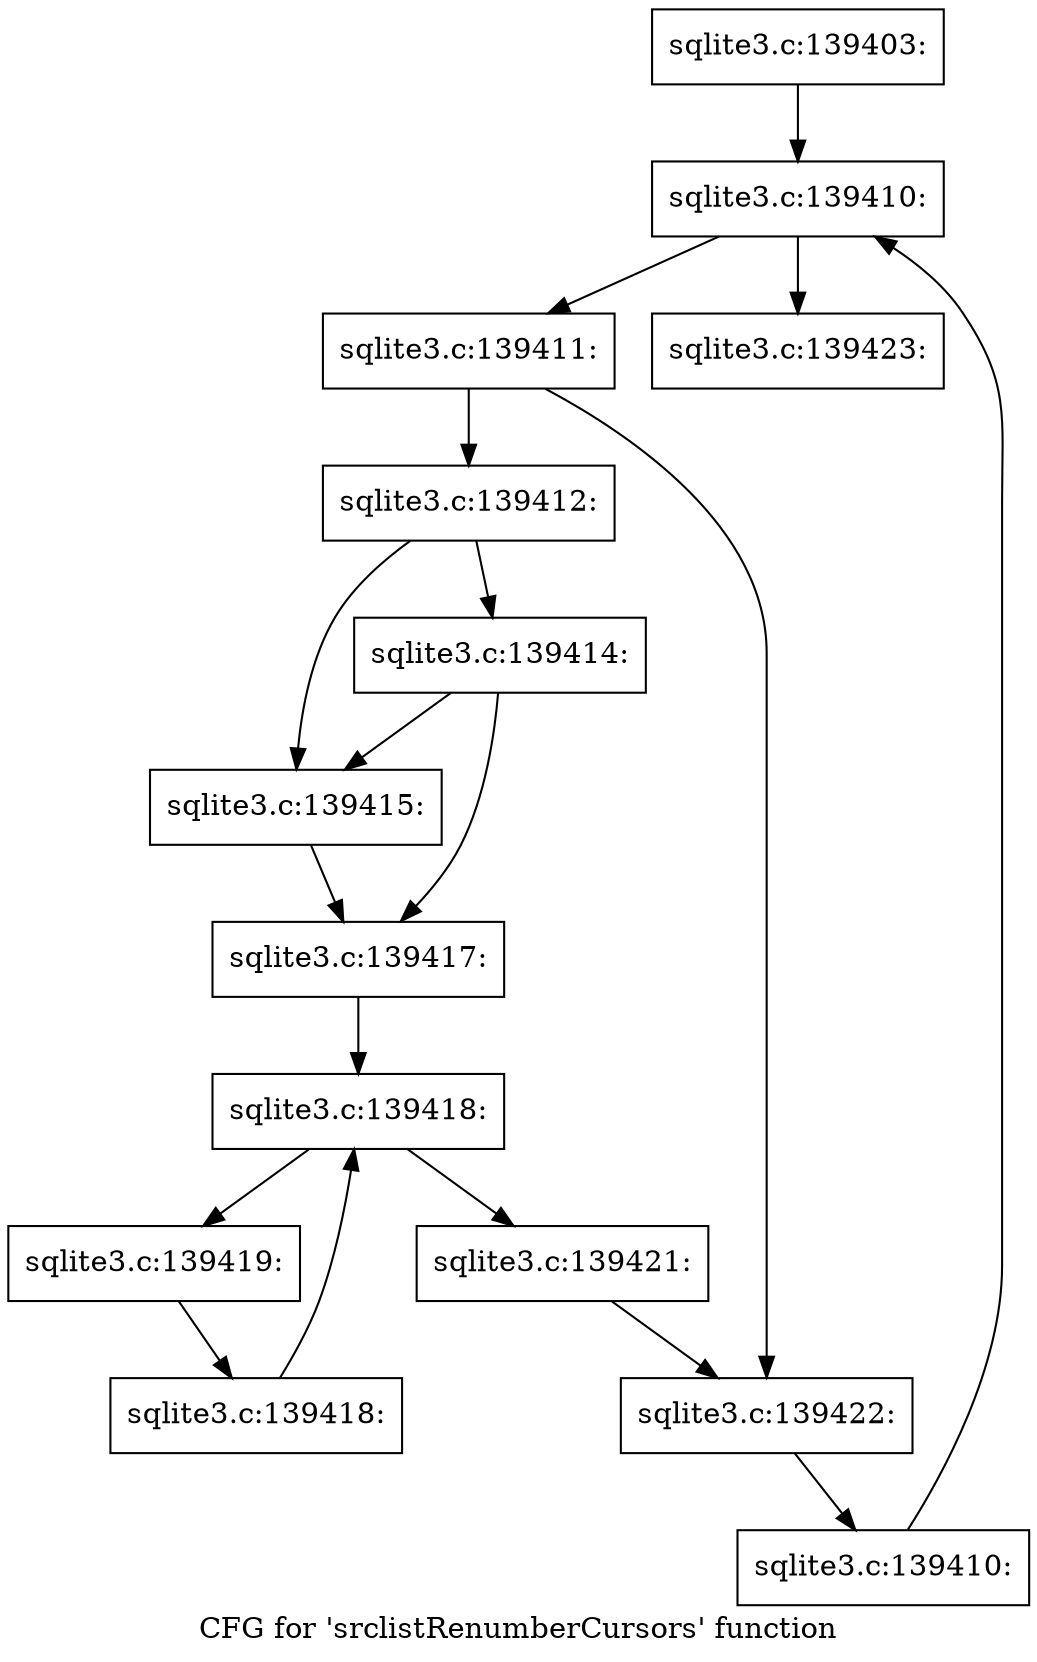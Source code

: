 digraph "CFG for 'srclistRenumberCursors' function" {
	label="CFG for 'srclistRenumberCursors' function";

	Node0x55c0f63abf70 [shape=record,label="{sqlite3.c:139403:}"];
	Node0x55c0f63abf70 -> Node0x55c0f93bdae0;
	Node0x55c0f93bdae0 [shape=record,label="{sqlite3.c:139410:}"];
	Node0x55c0f93bdae0 -> Node0x55c0f93bdd00;
	Node0x55c0f93bdae0 -> Node0x55c0f93bd5c0;
	Node0x55c0f93bdd00 [shape=record,label="{sqlite3.c:139411:}"];
	Node0x55c0f93bdd00 -> Node0x55c0f93be2e0;
	Node0x55c0f93bdd00 -> Node0x55c0f93be330;
	Node0x55c0f93be2e0 [shape=record,label="{sqlite3.c:139412:}"];
	Node0x55c0f93be2e0 -> Node0x55c0f93bea90;
	Node0x55c0f93be2e0 -> Node0x55c0f93be9f0;
	Node0x55c0f93bea90 [shape=record,label="{sqlite3.c:139414:}"];
	Node0x55c0f93bea90 -> Node0x55c0f93be9f0;
	Node0x55c0f93bea90 -> Node0x55c0f93bea40;
	Node0x55c0f93be9f0 [shape=record,label="{sqlite3.c:139415:}"];
	Node0x55c0f93be9f0 -> Node0x55c0f93bea40;
	Node0x55c0f93bea40 [shape=record,label="{sqlite3.c:139417:}"];
	Node0x55c0f93bea40 -> Node0x55c0f93c0cb0;
	Node0x55c0f93c0cb0 [shape=record,label="{sqlite3.c:139418:}"];
	Node0x55c0f93c0cb0 -> Node0x55c0f93c0ed0;
	Node0x55c0f93c0cb0 -> Node0x55c0f93c0930;
	Node0x55c0f93c0ed0 [shape=record,label="{sqlite3.c:139419:}"];
	Node0x55c0f93c0ed0 -> Node0x55c0f93c0e40;
	Node0x55c0f93c0e40 [shape=record,label="{sqlite3.c:139418:}"];
	Node0x55c0f93c0e40 -> Node0x55c0f93c0cb0;
	Node0x55c0f93c0930 [shape=record,label="{sqlite3.c:139421:}"];
	Node0x55c0f93c0930 -> Node0x55c0f93be330;
	Node0x55c0f93be330 [shape=record,label="{sqlite3.c:139422:}"];
	Node0x55c0f93be330 -> Node0x55c0f93bdc70;
	Node0x55c0f93bdc70 [shape=record,label="{sqlite3.c:139410:}"];
	Node0x55c0f93bdc70 -> Node0x55c0f93bdae0;
	Node0x55c0f93bd5c0 [shape=record,label="{sqlite3.c:139423:}"];
}
